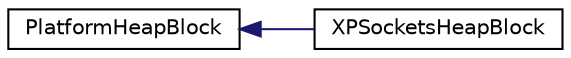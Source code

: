 digraph "Graphical Class Hierarchy"
{
  edge [fontname="Helvetica",fontsize="10",labelfontname="Helvetica",labelfontsize="10"];
  node [fontname="Helvetica",fontsize="10",shape=record];
  rankdir="LR";
  Node1 [label="PlatformHeapBlock",height=0.2,width=0.4,color="black", fillcolor="white", style="filled",URL="$classRNReplicaNet_1_1PlatformHeapBlock.html"];
  Node1 -> Node2 [dir="back",color="midnightblue",fontsize="10",style="solid",fontname="Helvetica"];
  Node2 [label="XPSocketsHeapBlock",height=0.2,width=0.4,color="black", fillcolor="white", style="filled",URL="$classRNReplicaNet_1_1XPSocketsHeapBlock.html"];
}
